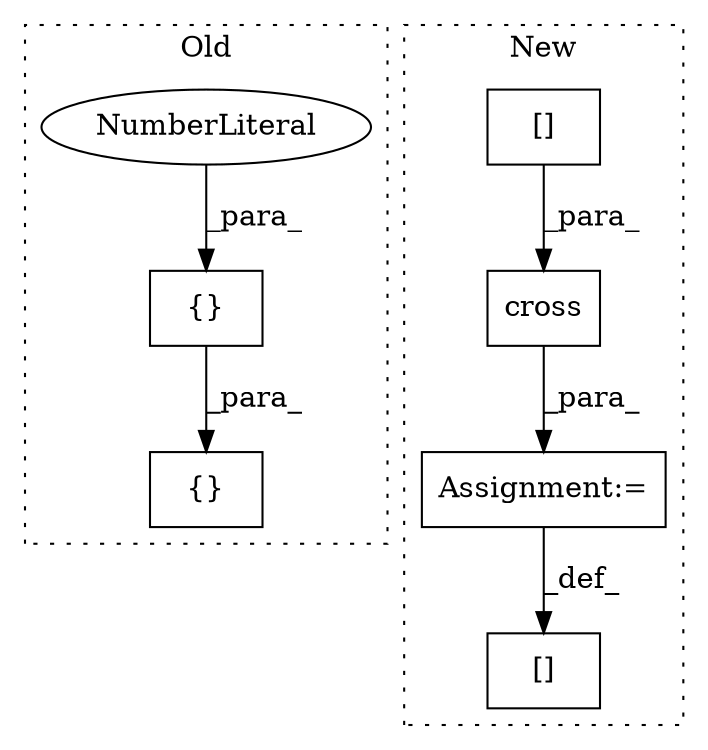 digraph G {
subgraph cluster0 {
1 [label="{}" a="4" s="915,932" l="1,1" shape="box"];
3 [label="NumberLiteral" a="34" s="931" l="1" shape="ellipse"];
5 [label="{}" a="4" s="876,933" l="1,1" shape="box"];
label = "Old";
style="dotted";
}
subgraph cluster1 {
2 [label="cross" a="32" s="1189,1286" l="6,1" shape="box"];
4 [label="[]" a="2" s="1265,1285" l="4,1" shape="box"];
6 [label="Assignment:=" a="7" s="1182" l="1" shape="box"];
7 [label="[]" a="2" s="1156,1181" l="9,1" shape="box"];
label = "New";
style="dotted";
}
1 -> 5 [label="_para_"];
2 -> 6 [label="_para_"];
3 -> 1 [label="_para_"];
4 -> 2 [label="_para_"];
6 -> 7 [label="_def_"];
}